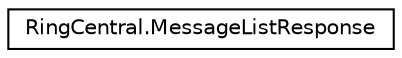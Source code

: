 digraph "Graphical Class Hierarchy"
{
 // LATEX_PDF_SIZE
  edge [fontname="Helvetica",fontsize="10",labelfontname="Helvetica",labelfontsize="10"];
  node [fontname="Helvetica",fontsize="10",shape=record];
  rankdir="LR";
  Node0 [label="RingCentral.MessageListResponse",height=0.2,width=0.4,color="black", fillcolor="white", style="filled",URL="$classRingCentral_1_1MessageListResponse.html",tooltip="List of messages retrieved for an account and other filter criteria such as batchId and fromPhoneNumb..."];
}
